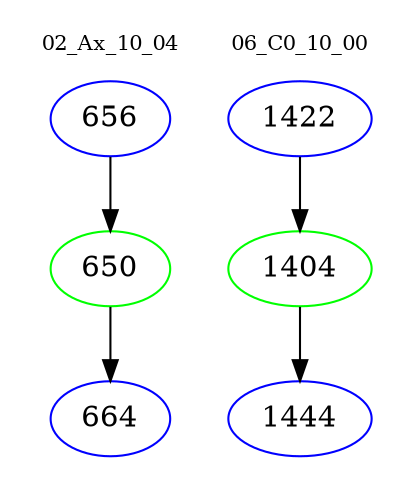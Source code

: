 digraph{
subgraph cluster_0 {
color = white
label = "02_Ax_10_04";
fontsize=10;
T0_656 [label="656", color="blue"]
T0_656 -> T0_650 [color="black"]
T0_650 [label="650", color="green"]
T0_650 -> T0_664 [color="black"]
T0_664 [label="664", color="blue"]
}
subgraph cluster_1 {
color = white
label = "06_C0_10_00";
fontsize=10;
T1_1422 [label="1422", color="blue"]
T1_1422 -> T1_1404 [color="black"]
T1_1404 [label="1404", color="green"]
T1_1404 -> T1_1444 [color="black"]
T1_1444 [label="1444", color="blue"]
}
}
